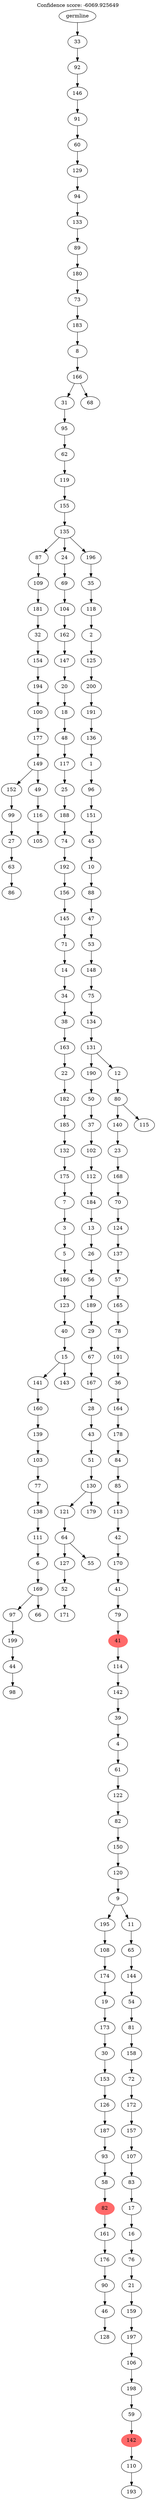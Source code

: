 digraph g {
	"201" -> "202";
	"202" [label="86"];
	"200" -> "201";
	"201" [label="63"];
	"199" -> "200";
	"200" [label="27"];
	"198" -> "199";
	"199" [label="99"];
	"196" -> "197";
	"197" [label="105"];
	"195" -> "196";
	"196" [label="116"];
	"194" -> "195";
	"195" [label="49"];
	"194" -> "198";
	"198" [label="152"];
	"193" -> "194";
	"194" [label="149"];
	"192" -> "193";
	"193" [label="177"];
	"191" -> "192";
	"192" [label="100"];
	"190" -> "191";
	"191" [label="194"];
	"189" -> "190";
	"190" [label="154"];
	"188" -> "189";
	"189" [label="32"];
	"187" -> "188";
	"188" [label="181"];
	"186" -> "187";
	"187" [label="109"];
	"183" -> "184";
	"184" [label="98"];
	"182" -> "183";
	"183" [label="44"];
	"181" -> "182";
	"182" [label="199"];
	"179" -> "180";
	"180" [label="66"];
	"179" -> "181";
	"181" [label="97"];
	"178" -> "179";
	"179" [label="169"];
	"177" -> "178";
	"178" [label="6"];
	"176" -> "177";
	"177" [label="111"];
	"175" -> "176";
	"176" [label="138"];
	"174" -> "175";
	"175" [label="77"];
	"173" -> "174";
	"174" [label="103"];
	"172" -> "173";
	"173" [label="139"];
	"171" -> "172";
	"172" [label="160"];
	"170" -> "171";
	"171" [label="141"];
	"170" -> "185";
	"185" [label="143"];
	"169" -> "170";
	"170" [label="15"];
	"168" -> "169";
	"169" [label="40"];
	"167" -> "168";
	"168" [label="123"];
	"166" -> "167";
	"167" [label="186"];
	"165" -> "166";
	"166" [label="5"];
	"164" -> "165";
	"165" [label="3"];
	"163" -> "164";
	"164" [label="7"];
	"162" -> "163";
	"163" [label="175"];
	"161" -> "162";
	"162" [label="132"];
	"160" -> "161";
	"161" [label="185"];
	"159" -> "160";
	"160" [label="182"];
	"158" -> "159";
	"159" [label="22"];
	"157" -> "158";
	"158" [label="163"];
	"156" -> "157";
	"157" [label="38"];
	"155" -> "156";
	"156" [label="34"];
	"154" -> "155";
	"155" [label="14"];
	"153" -> "154";
	"154" [label="71"];
	"152" -> "153";
	"153" [label="145"];
	"151" -> "152";
	"152" [label="156"];
	"150" -> "151";
	"151" [label="192"];
	"149" -> "150";
	"150" [label="74"];
	"148" -> "149";
	"149" [label="188"];
	"147" -> "148";
	"148" [label="25"];
	"146" -> "147";
	"147" [label="117"];
	"145" -> "146";
	"146" [label="48"];
	"144" -> "145";
	"145" [label="18"];
	"143" -> "144";
	"144" [label="20"];
	"142" -> "143";
	"143" [label="147"];
	"141" -> "142";
	"142" [label="162"];
	"140" -> "141";
	"141" [label="104"];
	"139" -> "140";
	"140" [label="69"];
	"135" -> "136";
	"136" [label="171"];
	"134" -> "135";
	"135" [label="52"];
	"133" -> "134";
	"134" [label="127"];
	"133" -> "137";
	"137" [label="55"];
	"132" -> "133";
	"133" [label="64"];
	"131" -> "132";
	"132" [label="121"];
	"131" -> "138";
	"138" [label="179"];
	"130" -> "131";
	"131" [label="130"];
	"129" -> "130";
	"130" [label="51"];
	"128" -> "129";
	"129" [label="43"];
	"127" -> "128";
	"128" [label="28"];
	"126" -> "127";
	"127" [label="167"];
	"125" -> "126";
	"126" [label="67"];
	"124" -> "125";
	"125" [label="29"];
	"123" -> "124";
	"124" [label="189"];
	"122" -> "123";
	"123" [label="56"];
	"121" -> "122";
	"122" [label="26"];
	"120" -> "121";
	"121" [label="13"];
	"119" -> "120";
	"120" [label="184"];
	"118" -> "119";
	"119" [label="112"];
	"117" -> "118";
	"118" [label="102"];
	"116" -> "117";
	"117" [label="37"];
	"115" -> "116";
	"116" [label="50"];
	"112" -> "113";
	"113" [label="128"];
	"111" -> "112";
	"112" [label="46"];
	"110" -> "111";
	"111" [label="90"];
	"109" -> "110";
	"110" [label="176"];
	"108" -> "109";
	"109" [label="161"];
	"107" -> "108";
	"108" [color=indianred1, style=filled, label="82"];
	"106" -> "107";
	"107" [label="58"];
	"105" -> "106";
	"106" [label="93"];
	"104" -> "105";
	"105" [label="187"];
	"103" -> "104";
	"104" [label="126"];
	"102" -> "103";
	"103" [label="153"];
	"101" -> "102";
	"102" [label="30"];
	"100" -> "101";
	"101" [label="173"];
	"99" -> "100";
	"100" [label="19"];
	"98" -> "99";
	"99" [label="174"];
	"97" -> "98";
	"98" [label="108"];
	"95" -> "96";
	"96" [label="193"];
	"94" -> "95";
	"95" [label="110"];
	"93" -> "94";
	"94" [color=indianred1, style=filled, label="142"];
	"92" -> "93";
	"93" [label="59"];
	"91" -> "92";
	"92" [label="198"];
	"90" -> "91";
	"91" [label="106"];
	"89" -> "90";
	"90" [label="197"];
	"88" -> "89";
	"89" [label="159"];
	"87" -> "88";
	"88" [label="21"];
	"86" -> "87";
	"87" [label="76"];
	"85" -> "86";
	"86" [label="16"];
	"84" -> "85";
	"85" [label="17"];
	"83" -> "84";
	"84" [label="83"];
	"82" -> "83";
	"83" [label="107"];
	"81" -> "82";
	"82" [label="157"];
	"80" -> "81";
	"81" [label="172"];
	"79" -> "80";
	"80" [label="72"];
	"78" -> "79";
	"79" [label="158"];
	"77" -> "78";
	"78" [label="81"];
	"76" -> "77";
	"77" [label="54"];
	"75" -> "76";
	"76" [label="144"];
	"74" -> "75";
	"75" [label="65"];
	"73" -> "74";
	"74" [label="11"];
	"73" -> "97";
	"97" [label="195"];
	"72" -> "73";
	"73" [label="9"];
	"71" -> "72";
	"72" [label="120"];
	"70" -> "71";
	"71" [label="150"];
	"69" -> "70";
	"70" [label="82"];
	"68" -> "69";
	"69" [label="122"];
	"67" -> "68";
	"68" [label="61"];
	"66" -> "67";
	"67" [label="4"];
	"65" -> "66";
	"66" [label="39"];
	"64" -> "65";
	"65" [label="142"];
	"63" -> "64";
	"64" [label="114"];
	"62" -> "63";
	"63" [color=indianred1, style=filled, label="41"];
	"61" -> "62";
	"62" [label="79"];
	"60" -> "61";
	"61" [label="41"];
	"59" -> "60";
	"60" [label="170"];
	"58" -> "59";
	"59" [label="42"];
	"57" -> "58";
	"58" [label="113"];
	"56" -> "57";
	"57" [label="85"];
	"55" -> "56";
	"56" [label="84"];
	"54" -> "55";
	"55" [label="178"];
	"53" -> "54";
	"54" [label="164"];
	"52" -> "53";
	"53" [label="36"];
	"51" -> "52";
	"52" [label="101"];
	"50" -> "51";
	"51" [label="78"];
	"49" -> "50";
	"50" [label="165"];
	"48" -> "49";
	"49" [label="57"];
	"47" -> "48";
	"48" [label="137"];
	"46" -> "47";
	"47" [label="124"];
	"45" -> "46";
	"46" [label="70"];
	"44" -> "45";
	"45" [label="168"];
	"43" -> "44";
	"44" [label="23"];
	"42" -> "43";
	"43" [label="140"];
	"42" -> "114";
	"114" [label="115"];
	"41" -> "42";
	"42" [label="80"];
	"40" -> "41";
	"41" [label="12"];
	"40" -> "115";
	"115" [label="190"];
	"39" -> "40";
	"40" [label="131"];
	"38" -> "39";
	"39" [label="134"];
	"37" -> "38";
	"38" [label="75"];
	"36" -> "37";
	"37" [label="148"];
	"35" -> "36";
	"36" [label="53"];
	"34" -> "35";
	"35" [label="47"];
	"33" -> "34";
	"34" [label="88"];
	"32" -> "33";
	"33" [label="10"];
	"31" -> "32";
	"32" [label="45"];
	"30" -> "31";
	"31" [label="151"];
	"29" -> "30";
	"30" [label="96"];
	"28" -> "29";
	"29" [label="1"];
	"27" -> "28";
	"28" [label="136"];
	"26" -> "27";
	"27" [label="191"];
	"25" -> "26";
	"26" [label="200"];
	"24" -> "25";
	"25" [label="125"];
	"23" -> "24";
	"24" [label="2"];
	"22" -> "23";
	"23" [label="118"];
	"21" -> "22";
	"22" [label="35"];
	"20" -> "21";
	"21" [label="196"];
	"20" -> "139";
	"139" [label="24"];
	"20" -> "186";
	"186" [label="87"];
	"19" -> "20";
	"20" [label="135"];
	"18" -> "19";
	"19" [label="155"];
	"17" -> "18";
	"18" [label="119"];
	"16" -> "17";
	"17" [label="62"];
	"15" -> "16";
	"16" [label="95"];
	"14" -> "15";
	"15" [label="31"];
	"14" -> "203";
	"203" [label="68"];
	"13" -> "14";
	"14" [label="166"];
	"12" -> "13";
	"13" [label="8"];
	"11" -> "12";
	"12" [label="183"];
	"10" -> "11";
	"11" [label="73"];
	"9" -> "10";
	"10" [label="180"];
	"8" -> "9";
	"9" [label="89"];
	"7" -> "8";
	"8" [label="133"];
	"6" -> "7";
	"7" [label="94"];
	"5" -> "6";
	"6" [label="129"];
	"4" -> "5";
	"5" [label="60"];
	"3" -> "4";
	"4" [label="91"];
	"2" -> "3";
	"3" [label="146"];
	"1" -> "2";
	"2" [label="92"];
	"0" -> "1";
	"1" [label="33"];
	"0" [label="germline"];
	labelloc="t";
	label="Confidence score: -6069.925649";
}
